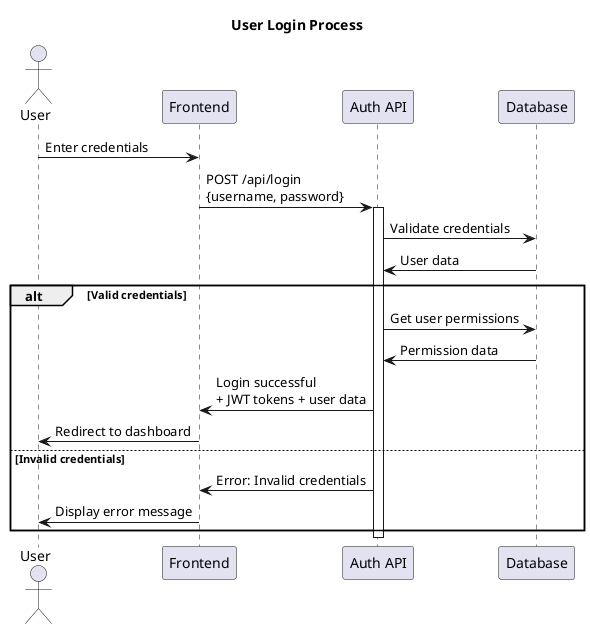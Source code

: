 @startuml User Authentication Sequence

title User Login Process

actor "User" as User
participant "Frontend" as Frontend
participant "Auth API" as AuthAPI
participant "Database" as DB

User -> Frontend: Enter credentials
Frontend -> AuthAPI: POST /api/login\n{username, password}

activate AuthAPI
AuthAPI -> DB: Validate credentials
DB -> AuthAPI: User data

alt Valid credentials
  AuthAPI -> DB: Get user permissions
  DB -> AuthAPI: Permission data
  AuthAPI -> Frontend: Login successful\n+ JWT tokens + user data
  Frontend -> User: Redirect to dashboard
else Invalid credentials
  AuthAPI -> Frontend: Error: Invalid credentials
  Frontend -> User: Display error message
end

deactivate AuthAPI

@enduml
